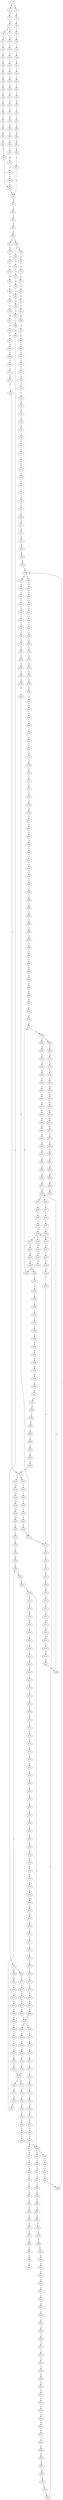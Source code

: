 strict digraph  {
	S0 -> S1 [ label = C ];
	S0 -> S2 [ label = T ];
	S1 -> S3 [ label = A ];
	S2 -> S4 [ label = A ];
	S3 -> S5 [ label = G ];
	S4 -> S6 [ label = G ];
	S5 -> S7 [ label = T ];
	S5 -> S8 [ label = C ];
	S6 -> S9 [ label = T ];
	S7 -> S10 [ label = A ];
	S8 -> S11 [ label = T ];
	S9 -> S12 [ label = T ];
	S10 -> S13 [ label = G ];
	S11 -> S14 [ label = T ];
	S12 -> S15 [ label = T ];
	S13 -> S16 [ label = G ];
	S14 -> S17 [ label = C ];
	S15 -> S18 [ label = C ];
	S16 -> S19 [ label = G ];
	S17 -> S20 [ label = A ];
	S18 -> S21 [ label = A ];
	S19 -> S22 [ label = T ];
	S20 -> S23 [ label = C ];
	S21 -> S24 [ label = C ];
	S22 -> S25 [ label = C ];
	S23 -> S26 [ label = G ];
	S24 -> S27 [ label = T ];
	S25 -> S28 [ label = A ];
	S26 -> S29 [ label = C ];
	S27 -> S30 [ label = C ];
	S28 -> S31 [ label = C ];
	S29 -> S32 [ label = C ];
	S30 -> S33 [ label = C ];
	S31 -> S34 [ label = T ];
	S32 -> S35 [ label = C ];
	S33 -> S36 [ label = T ];
	S34 -> S37 [ label = C ];
	S35 -> S38 [ label = T ];
	S36 -> S39 [ label = T ];
	S37 -> S40 [ label = G ];
	S38 -> S41 [ label = T ];
	S39 -> S42 [ label = T ];
	S40 -> S43 [ label = C ];
	S41 -> S44 [ label = C ];
	S42 -> S45 [ label = C ];
	S43 -> S46 [ label = T ];
	S44 -> S47 [ label = A ];
	S45 -> S48 [ label = A ];
	S46 -> S49 [ label = T ];
	S47 -> S50 [ label = T ];
	S48 -> S51 [ label = T ];
	S49 -> S52 [ label = C ];
	S50 -> S53 [ label = C ];
	S51 -> S54 [ label = C ];
	S52 -> S55 [ label = A ];
	S53 -> S56 [ label = C ];
	S54 -> S57 [ label = C ];
	S55 -> S58 [ label = T ];
	S56 -> S59 [ label = A ];
	S57 -> S59 [ label = A ];
	S58 -> S60 [ label = C ];
	S59 -> S61 [ label = G ];
	S60 -> S56 [ label = C ];
	S61 -> S62 [ label = A ];
	S62 -> S63 [ label = A ];
	S63 -> S64 [ label = C ];
	S64 -> S65 [ label = C ];
	S65 -> S66 [ label = A ];
	S65 -> S67 [ label = G ];
	S66 -> S68 [ label = G ];
	S66 -> S69 [ label = C ];
	S67 -> S70 [ label = G ];
	S68 -> S71 [ label = A ];
	S69 -> S72 [ label = C ];
	S70 -> S73 [ label = A ];
	S71 -> S74 [ label = C ];
	S72 -> S75 [ label = A ];
	S73 -> S76 [ label = C ];
	S74 -> S77 [ label = T ];
	S75 -> S78 [ label = C ];
	S76 -> S79 [ label = G ];
	S77 -> S80 [ label = C ];
	S78 -> S81 [ label = C ];
	S79 -> S82 [ label = C ];
	S80 -> S83 [ label = C ];
	S81 -> S84 [ label = C ];
	S82 -> S85 [ label = C ];
	S83 -> S86 [ label = C ];
	S84 -> S87 [ label = C ];
	S85 -> S88 [ label = C ];
	S86 -> S89 [ label = A ];
	S87 -> S90 [ label = T ];
	S88 -> S91 [ label = A ];
	S89 -> S92 [ label = T ];
	S90 -> S93 [ label = T ];
	S91 -> S94 [ label = T ];
	S92 -> S95 [ label = C ];
	S93 -> S96 [ label = C ];
	S94 -> S97 [ label = C ];
	S95 -> S98 [ label = T ];
	S96 -> S99 [ label = C ];
	S96 -> S100 [ label = G ];
	S97 -> S101 [ label = G ];
	S98 -> S102 [ label = G ];
	S99 -> S103 [ label = T ];
	S100 -> S104 [ label = A ];
	S101 -> S105 [ label = T ];
	S102 -> S106 [ label = C ];
	S103 -> S107 [ label = G ];
	S104 -> S108 [ label = T ];
	S105 -> S109 [ label = C ];
	S106 -> S110 [ label = C ];
	S107 -> S111 [ label = T ];
	S108 -> S112 [ label = C ];
	S109 -> S113 [ label = C ];
	S110 -> S114 [ label = A ];
	S111 -> S115 [ label = C ];
	S112 -> S116 [ label = G ];
	S113 -> S117 [ label = T ];
	S114 -> S118 [ label = G ];
	S115 -> S119 [ label = C ];
	S116 -> S120 [ label = T ];
	S117 -> S121 [ label = C ];
	S118 -> S122 [ label = T ];
	S119 -> S123 [ label = T ];
	S120 -> S124 [ label = T ];
	S121 -> S125 [ label = T ];
	S122 -> S126 [ label = C ];
	S123 -> S127 [ label = A ];
	S123 -> S128 [ label = T ];
	S124 -> S129 [ label = T ];
	S125 -> S130 [ label = T ];
	S125 -> S131 [ label = G ];
	S126 -> S132 [ label = G ];
	S127 -> S133 [ label = C ];
	S128 -> S134 [ label = G ];
	S129 -> S135 [ label = G ];
	S130 -> S136 [ label = C ];
	S131 -> S137 [ label = T ];
	S132 -> S138 [ label = T ];
	S133 -> S139 [ label = T ];
	S134 -> S140 [ label = T ];
	S135 -> S141 [ label = T ];
	S136 -> S142 [ label = T ];
	S137 -> S143 [ label = C ];
	S138 -> S144 [ label = A ];
	S139 -> S145 [ label = A ];
	S140 -> S146 [ label = A ];
	S141 -> S147 [ label = A ];
	S142 -> S148 [ label = C ];
	S143 -> S149 [ label = G ];
	S144 -> S150 [ label = A ];
	S145 -> S151 [ label = C ];
	S146 -> S152 [ label = G ];
	S147 -> S153 [ label = G ];
	S148 -> S154 [ label = G ];
	S149 -> S155 [ label = T ];
	S150 -> S156 [ label = G ];
	S151 -> S157 [ label = C ];
	S152 -> S158 [ label = G ];
	S153 -> S159 [ label = G ];
	S154 -> S160 [ label = G ];
	S155 -> S161 [ label = G ];
	S156 -> S162 [ label = A ];
	S157 -> S163 [ label = A ];
	S158 -> S164 [ label = A ];
	S159 -> S164 [ label = A ];
	S160 -> S165 [ label = A ];
	S161 -> S166 [ label = G ];
	S162 -> S167 [ label = C ];
	S163 -> S168 [ label = G ];
	S164 -> S169 [ label = G ];
	S164 -> S170 [ label = A ];
	S165 -> S171 [ label = G ];
	S166 -> S172 [ label = T ];
	S167 -> S173 [ label = G ];
	S168 -> S174 [ label = G ];
	S169 -> S175 [ label = A ];
	S170 -> S176 [ label = A ];
	S171 -> S177 [ label = A ];
	S172 -> S178 [ label = A ];
	S173 -> S179 [ label = G ];
	S174 -> S180 [ label = A ];
	S175 -> S181 [ label = G ];
	S176 -> S182 [ label = G ];
	S177 -> S183 [ label = G ];
	S178 -> S184 [ label = C ];
	S179 -> S185 [ label = C ];
	S180 -> S186 [ label = G ];
	S181 -> S187 [ label = G ];
	S182 -> S188 [ label = G ];
	S183 -> S189 [ label = G ];
	S184 -> S190 [ label = C ];
	S185 -> S191 [ label = T ];
	S186 -> S192 [ label = A ];
	S187 -> S193 [ label = T ];
	S188 -> S194 [ label = T ];
	S189 -> S193 [ label = T ];
	S190 -> S195 [ label = G ];
	S191 -> S196 [ label = C ];
	S192 -> S197 [ label = G ];
	S193 -> S198 [ label = C ];
	S194 -> S199 [ label = C ];
	S195 -> S200 [ label = G ];
	S196 -> S201 [ label = T ];
	S197 -> S202 [ label = T ];
	S198 -> S203 [ label = C ];
	S199 -> S204 [ label = C ];
	S200 -> S205 [ label = T ];
	S201 -> S206 [ label = C ];
	S202 -> S207 [ label = C ];
	S203 -> S208 [ label = C ];
	S204 -> S209 [ label = C ];
	S205 -> S210 [ label = G ];
	S206 -> S211 [ label = G ];
	S207 -> S212 [ label = A ];
	S208 -> S213 [ label = A ];
	S208 -> S214 [ label = G ];
	S209 -> S214 [ label = G ];
	S210 -> S215 [ label = G ];
	S211 -> S216 [ label = A ];
	S212 -> S217 [ label = G ];
	S213 -> S218 [ label = G ];
	S214 -> S219 [ label = G ];
	S214 -> S220 [ label = A ];
	S215 -> S221 [ label = T ];
	S216 -> S222 [ label = A ];
	S217 -> S223 [ label = G ];
	S218 -> S224 [ label = A ];
	S219 -> S225 [ label = A ];
	S220 -> S226 [ label = A ];
	S221 -> S227 [ label = T ];
	S222 -> S228 [ label = G ];
	S223 -> S229 [ label = A ];
	S224 -> S230 [ label = G ];
	S225 -> S231 [ label = G ];
	S226 -> S232 [ label = G ];
	S227 -> S233 [ label = A ];
	S228 -> S234 [ label = T ];
	S229 -> S235 [ label = C ];
	S230 -> S236 [ label = C ];
	S231 -> S237 [ label = G ];
	S232 -> S238 [ label = T ];
	S233 -> S239 [ label = G ];
	S234 -> S240 [ label = C ];
	S235 -> S241 [ label = C ];
	S236 -> S242 [ label = C ];
	S237 -> S243 [ label = C ];
	S238 -> S244 [ label = C ];
	S239 -> S245 [ label = A ];
	S240 -> S246 [ label = G ];
	S241 -> S247 [ label = A ];
	S242 -> S248 [ label = A ];
	S243 -> S249 [ label = G ];
	S244 -> S246 [ label = G ];
	S245 -> S250 [ label = A ];
	S246 -> S251 [ label = C ];
	S246 -> S252 [ label = A ];
	S247 -> S253 [ label = G ];
	S248 -> S254 [ label = C ];
	S249 -> S255 [ label = T ];
	S250 -> S256 [ label = G ];
	S251 -> S257 [ label = G ];
	S252 -> S258 [ label = G ];
	S253 -> S259 [ label = T ];
	S254 -> S260 [ label = G ];
	S255 -> S261 [ label = G ];
	S256 -> S262 [ label = G ];
	S257 -> S263 [ label = G ];
	S258 -> S264 [ label = G ];
	S259 -> S265 [ label = C ];
	S260 -> S266 [ label = G ];
	S261 -> S267 [ label = G ];
	S262 -> S268 [ label = G ];
	S263 -> S269 [ label = C ];
	S264 -> S270 [ label = T ];
	S265 -> S271 [ label = T ];
	S266 -> S272 [ label = T ];
	S267 -> S273 [ label = T ];
	S268 -> S274 [ label = G ];
	S269 -> S275 [ label = T ];
	S270 -> S276 [ label = A ];
	S271 -> S277 [ label = C ];
	S272 -> S278 [ label = T ];
	S273 -> S279 [ label = A ];
	S274 -> S280 [ label = T ];
	S274 -> S281 [ label = G ];
	S275 -> S282 [ label = A ];
	S276 -> S283 [ label = T ];
	S277 -> S284 [ label = T ];
	S278 -> S285 [ label = A ];
	S279 -> S286 [ label = T ];
	S280 -> S287 [ label = C ];
	S281 -> S288 [ label = T ];
	S282 -> S289 [ label = T ];
	S283 -> S290 [ label = A ];
	S284 -> S291 [ label = G ];
	S285 -> S292 [ label = C ];
	S286 -> S293 [ label = G ];
	S287 -> S294 [ label = T ];
	S288 -> S295 [ label = C ];
	S289 -> S296 [ label = A ];
	S290 -> S297 [ label = A ];
	S291 -> S298 [ label = T ];
	S292 -> S299 [ label = T ];
	S293 -> S300 [ label = A ];
	S294 -> S301 [ label = C ];
	S295 -> S302 [ label = C ];
	S296 -> S303 [ label = G ];
	S297 -> S304 [ label = G ];
	S298 -> S305 [ label = A ];
	S299 -> S306 [ label = G ];
	S300 -> S307 [ label = G ];
	S301 -> S308 [ label = T ];
	S302 -> S309 [ label = G ];
	S303 -> S310 [ label = T ];
	S304 -> S311 [ label = T ];
	S306 -> S312 [ label = C ];
	S307 -> S313 [ label = C ];
	S308 -> S314 [ label = C ];
	S309 -> S315 [ label = C ];
	S309 -> S316 [ label = T ];
	S310 -> S317 [ label = A ];
	S311 -> S318 [ label = C ];
	S312 -> S319 [ label = A ];
	S313 -> S320 [ label = G ];
	S314 -> S321 [ label = G ];
	S315 -> S322 [ label = C ];
	S316 -> S323 [ label = C ];
	S317 -> S324 [ label = G ];
	S318 -> S325 [ label = G ];
	S319 -> S326 [ label = G ];
	S320 -> S327 [ label = G ];
	S321 -> S328 [ label = T ];
	S322 -> S329 [ label = G ];
	S323 -> S330 [ label = G ];
	S324 -> S331 [ label = C ];
	S325 -> S332 [ label = T ];
	S326 -> S333 [ label = A ];
	S327 -> S334 [ label = T ];
	S328 -> S335 [ label = G ];
	S329 -> S336 [ label = G ];
	S330 -> S337 [ label = G ];
	S331 -> S338 [ label = C ];
	S332 -> S339 [ label = G ];
	S333 -> S340 [ label = C ];
	S334 -> S341 [ label = C ];
	S335 -> S342 [ label = G ];
	S336 -> S343 [ label = A ];
	S337 -> S344 [ label = A ];
	S338 -> S345 [ label = G ];
	S339 -> S346 [ label = G ];
	S340 -> S347 [ label = G ];
	S341 -> S348 [ label = G ];
	S342 -> S349 [ label = T ];
	S343 -> S350 [ label = A ];
	S344 -> S351 [ label = A ];
	S345 -> S352 [ label = A ];
	S346 -> S172 [ label = T ];
	S347 -> S353 [ label = G ];
	S348 -> S354 [ label = C ];
	S349 -> S178 [ label = A ];
	S350 -> S355 [ label = C ];
	S351 -> S356 [ label = C ];
	S352 -> S357 [ label = A ];
	S353 -> S358 [ label = A ];
	S354 -> S359 [ label = A ];
	S355 -> S360 [ label = T ];
	S356 -> S361 [ label = A ];
	S356 -> S362 [ label = T ];
	S357 -> S363 [ label = A ];
	S358 -> S364 [ label = C ];
	S359 -> S365 [ label = C ];
	S360 -> S366 [ label = G ];
	S361 -> S367 [ label = G ];
	S362 -> S368 [ label = A ];
	S363 -> S369 [ label = C ];
	S364 -> S370 [ label = A ];
	S365 -> S371 [ label = G ];
	S366 -> S372 [ label = C ];
	S367 -> S373 [ label = G ];
	S368 -> S374 [ label = C ];
	S369 -> S375 [ label = C ];
	S370 -> S376 [ label = C ];
	S371 -> S377 [ label = C ];
	S372 -> S378 [ label = A ];
	S373 -> S379 [ label = A ];
	S374 -> S380 [ label = A ];
	S375 -> S381 [ label = C ];
	S376 -> S382 [ label = A ];
	S377 -> S383 [ label = G ];
	S378 -> S384 [ label = A ];
	S379 -> S385 [ label = A ];
	S380 -> S386 [ label = A ];
	S381 -> S387 [ label = C ];
	S382 -> S388 [ label = C ];
	S383 -> S389 [ label = C ];
	S384 -> S390 [ label = C ];
	S385 -> S391 [ label = T ];
	S386 -> S392 [ label = C ];
	S387 -> S393 [ label = G ];
	S388 -> S394 [ label = C ];
	S389 -> S395 [ label = G ];
	S390 -> S396 [ label = C ];
	S391 -> S397 [ label = A ];
	S392 -> S398 [ label = G ];
	S393 -> S399 [ label = A ];
	S394 -> S400 [ label = T ];
	S395 -> S401 [ label = G ];
	S396 -> S402 [ label = A ];
	S397 -> S403 [ label = G ];
	S398 -> S404 [ label = A ];
	S399 -> S405 [ label = C ];
	S400 -> S406 [ label = C ];
	S401 -> S407 [ label = C ];
	S402 -> S408 [ label = G ];
	S403 -> S409 [ label = T ];
	S404 -> S410 [ label = A ];
	S405 -> S411 [ label = T ];
	S406 -> S412 [ label = T ];
	S407 -> S413 [ label = T ];
	S408 -> S414 [ label = A ];
	S409 -> S415 [ label = C ];
	S410 -> S416 [ label = A ];
	S411 -> S417 [ label = A ];
	S412 -> S418 [ label = A ];
	S413 -> S419 [ label = G ];
	S414 -> S420 [ label = A ];
	S415 -> S421 [ label = T ];
	S416 -> S422 [ label = A ];
	S417 -> S423 [ label = G ];
	S418 -> S424 [ label = G ];
	S419 -> S425 [ label = G ];
	S420 -> S426 [ label = C ];
	S421 -> S427 [ label = C ];
	S422 -> S428 [ label = C ];
	S423 -> S429 [ label = A ];
	S424 -> S430 [ label = A ];
	S425 -> S431 [ label = A ];
	S426 -> S432 [ label = A ];
	S427 -> S433 [ label = T ];
	S428 -> S434 [ label = A ];
	S429 -> S435 [ label = A ];
	S430 -> S436 [ label = A ];
	S431 -> S437 [ label = A ];
	S432 -> S438 [ label = G ];
	S433 -> S439 [ label = C ];
	S434 -> S440 [ label = G ];
	S435 -> S441 [ label = T ];
	S436 -> S442 [ label = C ];
	S437 -> S443 [ label = T ];
	S438 -> S444 [ label = C ];
	S439 -> S445 [ label = T ];
	S440 -> S446 [ label = A ];
	S441 -> S447 [ label = C ];
	S442 -> S448 [ label = G ];
	S443 -> S449 [ label = G ];
	S444 -> S450 [ label = C ];
	S445 -> S451 [ label = G ];
	S446 -> S452 [ label = A ];
	S447 -> S453 [ label = G ];
	S448 -> S454 [ label = A ];
	S449 -> S455 [ label = G ];
	S450 -> S456 [ label = G ];
	S451 -> S457 [ label = A ];
	S452 -> S458 [ label = G ];
	S453 -> S459 [ label = G ];
	S454 -> S460 [ label = G ];
	S455 -> S461 [ label = G ];
	S456 -> S462 [ label = T ];
	S457 -> S463 [ label = G ];
	S458 -> S464 [ label = G ];
	S459 -> S465 [ label = G ];
	S460 -> S466 [ label = G ];
	S461 -> S467 [ label = G ];
	S462 -> S468 [ label = C ];
	S463 -> S469 [ label = T ];
	S464 -> S470 [ label = G ];
	S465 -> S471 [ label = T ];
	S466 -> S472 [ label = T ];
	S467 -> S473 [ label = T ];
	S468 -> S474 [ label = C ];
	S469 -> S475 [ label = A ];
	S470 -> S274 [ label = G ];
	S471 -> S476 [ label = A ];
	S472 -> S477 [ label = G ];
	S473 -> S478 [ label = C ];
	S474 -> S479 [ label = T ];
	S476 -> S480 [ label = T ];
	S477 -> S481 [ label = T ];
	S478 -> S482 [ label = C ];
	S479 -> S483 [ label = C ];
	S480 -> S484 [ label = C ];
	S481 -> S485 [ label = C ];
	S482 -> S309 [ label = G ];
	S483 -> S125 [ label = T ];
	S484 -> S486 [ label = C ];
	S485 -> S487 [ label = C ];
	S486 -> S488 [ label = C ];
	S487 -> S489 [ label = C ];
	S488 -> S490 [ label = G ];
	S489 -> S491 [ label = T ];
	S490 -> S492 [ label = A ];
	S491 -> S493 [ label = G ];
	S492 -> S494 [ label = A ];
	S493 -> S495 [ label = T ];
	S494 -> S496 [ label = A ];
	S495 -> S497 [ label = C ];
	S496 -> S498 [ label = G ];
	S497 -> S499 [ label = C ];
	S498 -> S500 [ label = T ];
	S499 -> S123 [ label = T ];
	S500 -> S501 [ label = G ];
	S501 -> S502 [ label = T ];
	S502 -> S503 [ label = C ];
	S503 -> S504 [ label = G ];
	S504 -> S505 [ label = T ];
	S505 -> S506 [ label = C ];
	S506 -> S507 [ label = G ];
	S507 -> S508 [ label = G ];
	S508 -> S509 [ label = A ];
	S509 -> S351 [ label = A ];
}
